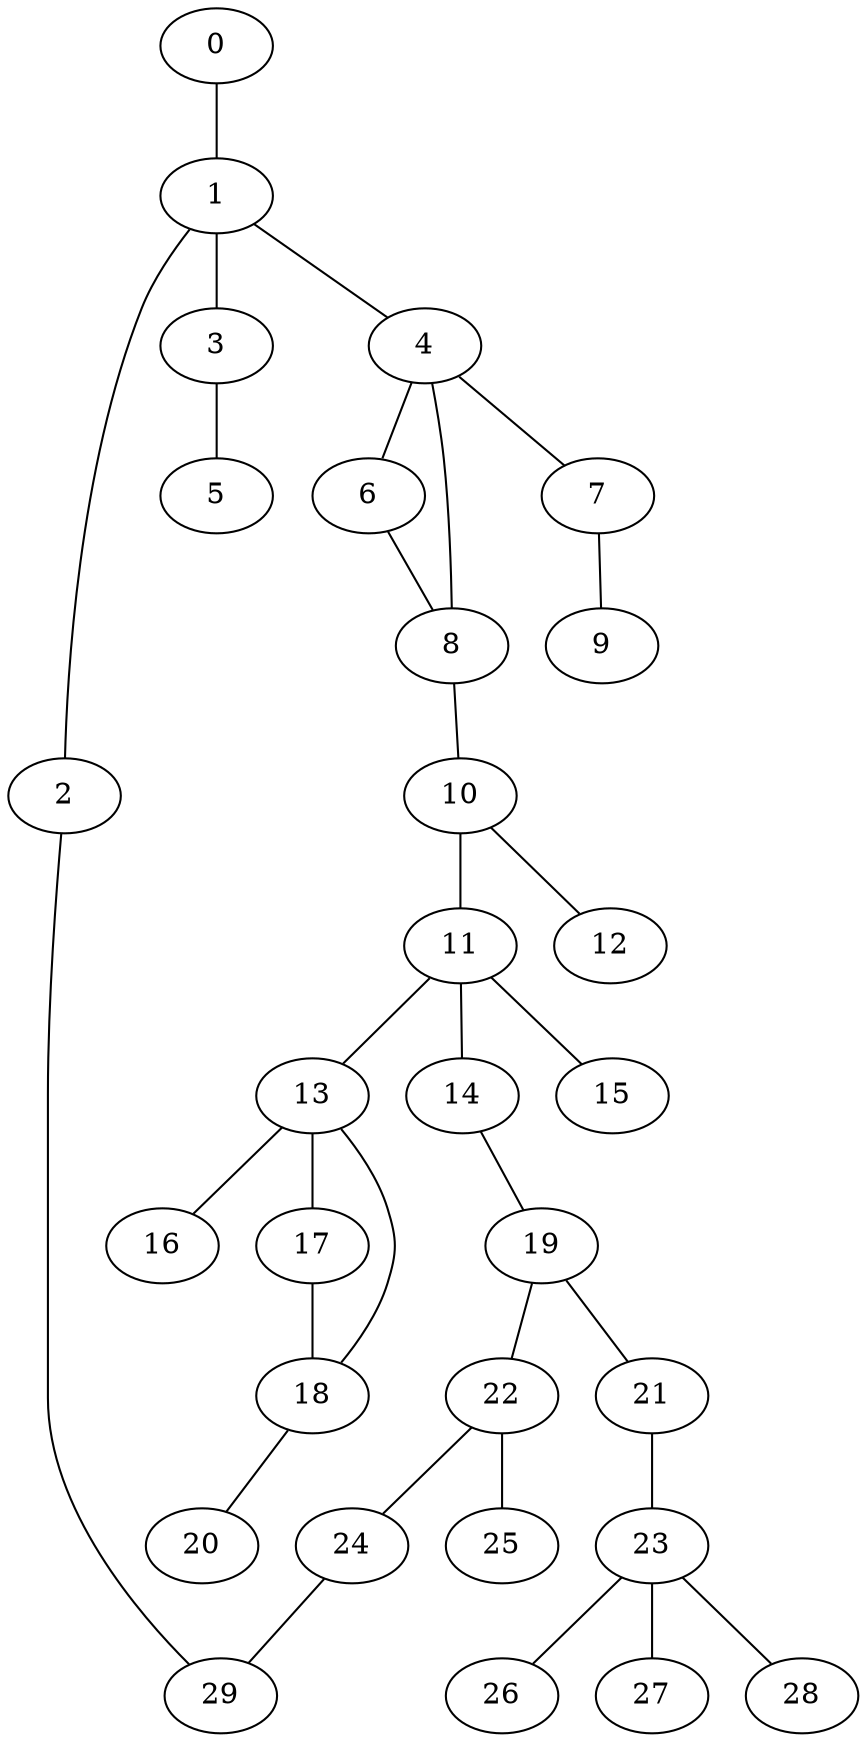 
graph graphname {
    0 -- 1
1 -- 2
1 -- 3
1 -- 4
2 -- 29
3 -- 5
4 -- 6
4 -- 7
4 -- 8
6 -- 8
7 -- 9
8 -- 10
10 -- 11
10 -- 12
11 -- 13
11 -- 14
11 -- 15
13 -- 16
13 -- 17
13 -- 18
14 -- 19
17 -- 18
18 -- 20
19 -- 22
19 -- 21
21 -- 23
22 -- 24
22 -- 25
23 -- 26
23 -- 27
23 -- 28
24 -- 29

}
